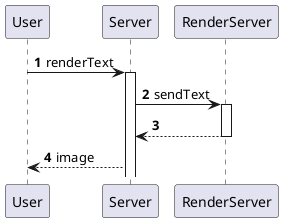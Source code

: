 @startuml

autonumber

User -> Server :renderText
activate Server
Server -> RenderServer :sendText
activate RenderServer

Server <-- RenderServer
deactivate RenderServer
User <-- Server :image


@enduml
